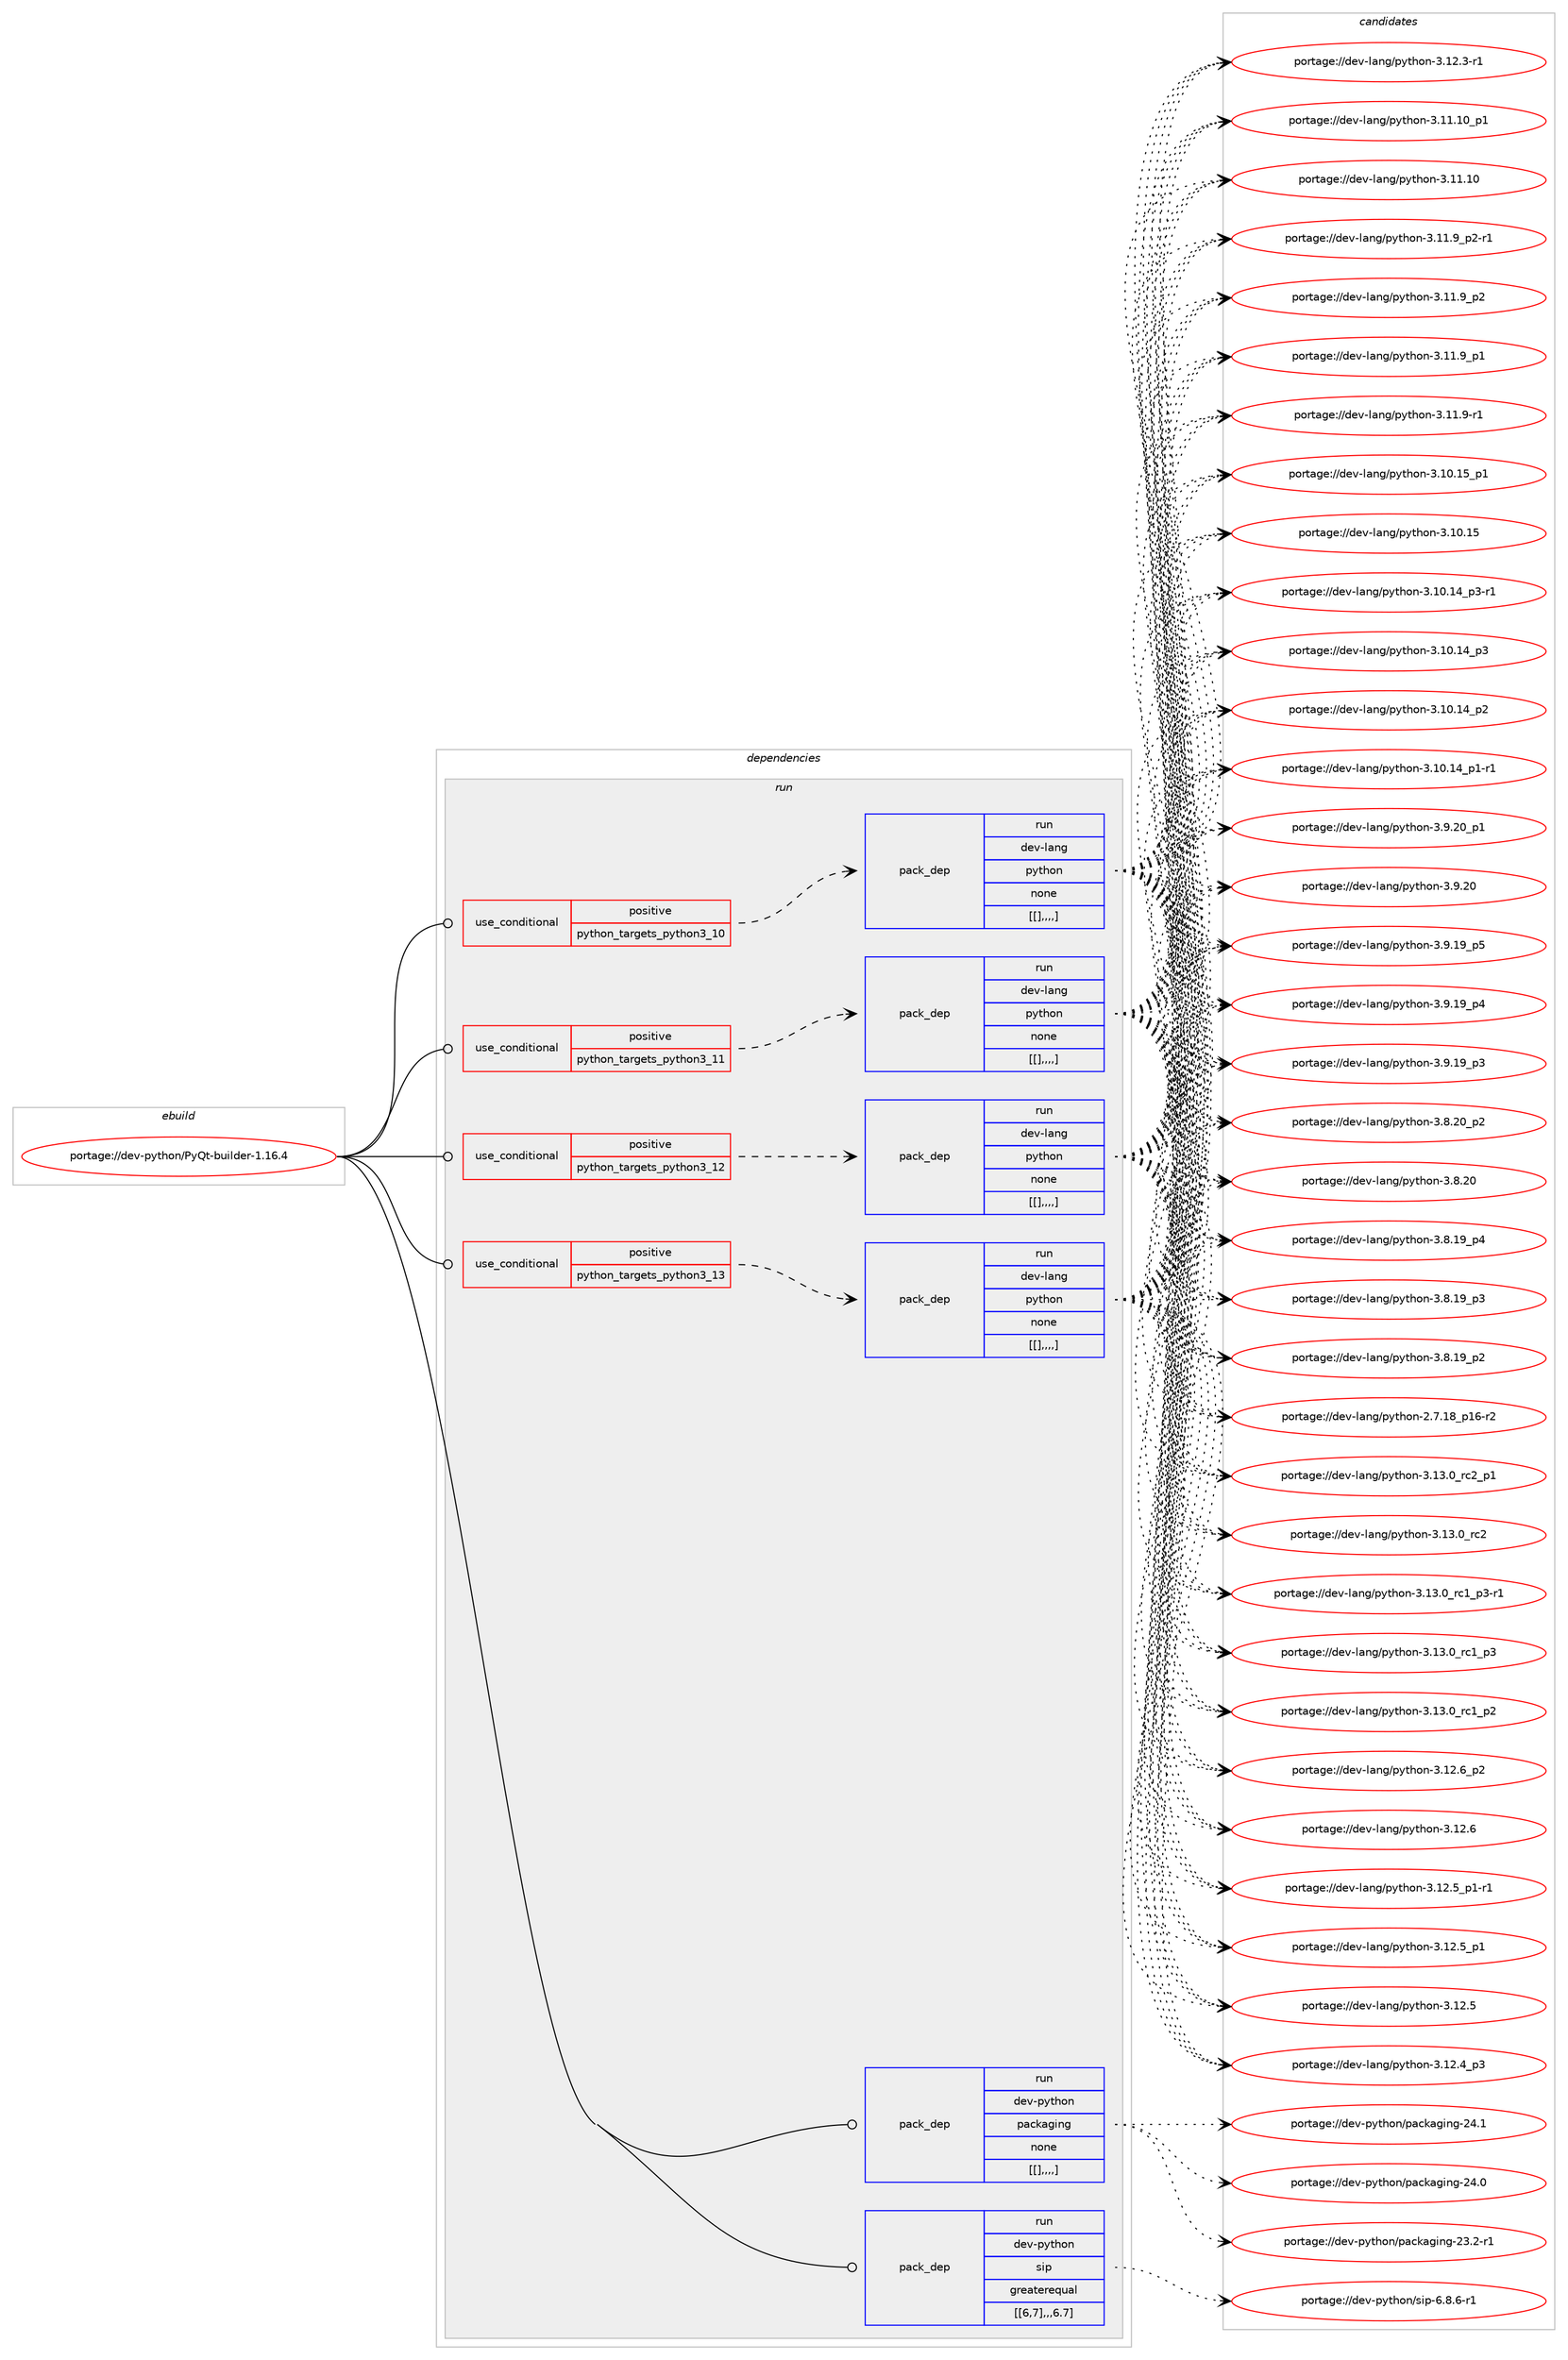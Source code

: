 digraph prolog {

# *************
# Graph options
# *************

newrank=true;
concentrate=true;
compound=true;
graph [rankdir=LR,fontname=Helvetica,fontsize=10,ranksep=1.5];#, ranksep=2.5, nodesep=0.2];
edge  [arrowhead=vee];
node  [fontname=Helvetica,fontsize=10];

# **********
# The ebuild
# **********

subgraph cluster_leftcol {
color=gray;
label=<<i>ebuild</i>>;
id [label="portage://dev-python/PyQt-builder-1.16.4", color=red, width=4, href="../dev-python/PyQt-builder-1.16.4.svg"];
}

# ****************
# The dependencies
# ****************

subgraph cluster_midcol {
color=gray;
label=<<i>dependencies</i>>;
subgraph cluster_compile {
fillcolor="#eeeeee";
style=filled;
label=<<i>compile</i>>;
}
subgraph cluster_compileandrun {
fillcolor="#eeeeee";
style=filled;
label=<<i>compile and run</i>>;
}
subgraph cluster_run {
fillcolor="#eeeeee";
style=filled;
label=<<i>run</i>>;
subgraph cond31546 {
dependency142442 [label=<<TABLE BORDER="0" CELLBORDER="1" CELLSPACING="0" CELLPADDING="4"><TR><TD ROWSPAN="3" CELLPADDING="10">use_conditional</TD></TR><TR><TD>positive</TD></TR><TR><TD>python_targets_python3_10</TD></TR></TABLE>>, shape=none, color=red];
subgraph pack109688 {
dependency142443 [label=<<TABLE BORDER="0" CELLBORDER="1" CELLSPACING="0" CELLPADDING="4" WIDTH="220"><TR><TD ROWSPAN="6" CELLPADDING="30">pack_dep</TD></TR><TR><TD WIDTH="110">run</TD></TR><TR><TD>dev-lang</TD></TR><TR><TD>python</TD></TR><TR><TD>none</TD></TR><TR><TD>[[],,,,]</TD></TR></TABLE>>, shape=none, color=blue];
}
dependency142442:e -> dependency142443:w [weight=20,style="dashed",arrowhead="vee"];
}
id:e -> dependency142442:w [weight=20,style="solid",arrowhead="odot"];
subgraph cond31547 {
dependency142444 [label=<<TABLE BORDER="0" CELLBORDER="1" CELLSPACING="0" CELLPADDING="4"><TR><TD ROWSPAN="3" CELLPADDING="10">use_conditional</TD></TR><TR><TD>positive</TD></TR><TR><TD>python_targets_python3_11</TD></TR></TABLE>>, shape=none, color=red];
subgraph pack109689 {
dependency142445 [label=<<TABLE BORDER="0" CELLBORDER="1" CELLSPACING="0" CELLPADDING="4" WIDTH="220"><TR><TD ROWSPAN="6" CELLPADDING="30">pack_dep</TD></TR><TR><TD WIDTH="110">run</TD></TR><TR><TD>dev-lang</TD></TR><TR><TD>python</TD></TR><TR><TD>none</TD></TR><TR><TD>[[],,,,]</TD></TR></TABLE>>, shape=none, color=blue];
}
dependency142444:e -> dependency142445:w [weight=20,style="dashed",arrowhead="vee"];
}
id:e -> dependency142444:w [weight=20,style="solid",arrowhead="odot"];
subgraph cond31548 {
dependency142446 [label=<<TABLE BORDER="0" CELLBORDER="1" CELLSPACING="0" CELLPADDING="4"><TR><TD ROWSPAN="3" CELLPADDING="10">use_conditional</TD></TR><TR><TD>positive</TD></TR><TR><TD>python_targets_python3_12</TD></TR></TABLE>>, shape=none, color=red];
subgraph pack109690 {
dependency142447 [label=<<TABLE BORDER="0" CELLBORDER="1" CELLSPACING="0" CELLPADDING="4" WIDTH="220"><TR><TD ROWSPAN="6" CELLPADDING="30">pack_dep</TD></TR><TR><TD WIDTH="110">run</TD></TR><TR><TD>dev-lang</TD></TR><TR><TD>python</TD></TR><TR><TD>none</TD></TR><TR><TD>[[],,,,]</TD></TR></TABLE>>, shape=none, color=blue];
}
dependency142446:e -> dependency142447:w [weight=20,style="dashed",arrowhead="vee"];
}
id:e -> dependency142446:w [weight=20,style="solid",arrowhead="odot"];
subgraph cond31549 {
dependency142448 [label=<<TABLE BORDER="0" CELLBORDER="1" CELLSPACING="0" CELLPADDING="4"><TR><TD ROWSPAN="3" CELLPADDING="10">use_conditional</TD></TR><TR><TD>positive</TD></TR><TR><TD>python_targets_python3_13</TD></TR></TABLE>>, shape=none, color=red];
subgraph pack109691 {
dependency142449 [label=<<TABLE BORDER="0" CELLBORDER="1" CELLSPACING="0" CELLPADDING="4" WIDTH="220"><TR><TD ROWSPAN="6" CELLPADDING="30">pack_dep</TD></TR><TR><TD WIDTH="110">run</TD></TR><TR><TD>dev-lang</TD></TR><TR><TD>python</TD></TR><TR><TD>none</TD></TR><TR><TD>[[],,,,]</TD></TR></TABLE>>, shape=none, color=blue];
}
dependency142448:e -> dependency142449:w [weight=20,style="dashed",arrowhead="vee"];
}
id:e -> dependency142448:w [weight=20,style="solid",arrowhead="odot"];
subgraph pack109692 {
dependency142450 [label=<<TABLE BORDER="0" CELLBORDER="1" CELLSPACING="0" CELLPADDING="4" WIDTH="220"><TR><TD ROWSPAN="6" CELLPADDING="30">pack_dep</TD></TR><TR><TD WIDTH="110">run</TD></TR><TR><TD>dev-python</TD></TR><TR><TD>packaging</TD></TR><TR><TD>none</TD></TR><TR><TD>[[],,,,]</TD></TR></TABLE>>, shape=none, color=blue];
}
id:e -> dependency142450:w [weight=20,style="solid",arrowhead="odot"];
subgraph pack109693 {
dependency142451 [label=<<TABLE BORDER="0" CELLBORDER="1" CELLSPACING="0" CELLPADDING="4" WIDTH="220"><TR><TD ROWSPAN="6" CELLPADDING="30">pack_dep</TD></TR><TR><TD WIDTH="110">run</TD></TR><TR><TD>dev-python</TD></TR><TR><TD>sip</TD></TR><TR><TD>greaterequal</TD></TR><TR><TD>[[6,7],,,6.7]</TD></TR></TABLE>>, shape=none, color=blue];
}
id:e -> dependency142451:w [weight=20,style="solid",arrowhead="odot"];
}
}

# **************
# The candidates
# **************

subgraph cluster_choices {
rank=same;
color=gray;
label=<<i>candidates</i>>;

subgraph choice109688 {
color=black;
nodesep=1;
choice100101118451089711010347112121116104111110455146495146489511499509511249 [label="portage://dev-lang/python-3.13.0_rc2_p1", color=red, width=4,href="../dev-lang/python-3.13.0_rc2_p1.svg"];
choice10010111845108971101034711212111610411111045514649514648951149950 [label="portage://dev-lang/python-3.13.0_rc2", color=red, width=4,href="../dev-lang/python-3.13.0_rc2.svg"];
choice1001011184510897110103471121211161041111104551464951464895114994995112514511449 [label="portage://dev-lang/python-3.13.0_rc1_p3-r1", color=red, width=4,href="../dev-lang/python-3.13.0_rc1_p3-r1.svg"];
choice100101118451089711010347112121116104111110455146495146489511499499511251 [label="portage://dev-lang/python-3.13.0_rc1_p3", color=red, width=4,href="../dev-lang/python-3.13.0_rc1_p3.svg"];
choice100101118451089711010347112121116104111110455146495146489511499499511250 [label="portage://dev-lang/python-3.13.0_rc1_p2", color=red, width=4,href="../dev-lang/python-3.13.0_rc1_p2.svg"];
choice100101118451089711010347112121116104111110455146495046549511250 [label="portage://dev-lang/python-3.12.6_p2", color=red, width=4,href="../dev-lang/python-3.12.6_p2.svg"];
choice10010111845108971101034711212111610411111045514649504654 [label="portage://dev-lang/python-3.12.6", color=red, width=4,href="../dev-lang/python-3.12.6.svg"];
choice1001011184510897110103471121211161041111104551464950465395112494511449 [label="portage://dev-lang/python-3.12.5_p1-r1", color=red, width=4,href="../dev-lang/python-3.12.5_p1-r1.svg"];
choice100101118451089711010347112121116104111110455146495046539511249 [label="portage://dev-lang/python-3.12.5_p1", color=red, width=4,href="../dev-lang/python-3.12.5_p1.svg"];
choice10010111845108971101034711212111610411111045514649504653 [label="portage://dev-lang/python-3.12.5", color=red, width=4,href="../dev-lang/python-3.12.5.svg"];
choice100101118451089711010347112121116104111110455146495046529511251 [label="portage://dev-lang/python-3.12.4_p3", color=red, width=4,href="../dev-lang/python-3.12.4_p3.svg"];
choice100101118451089711010347112121116104111110455146495046514511449 [label="portage://dev-lang/python-3.12.3-r1", color=red, width=4,href="../dev-lang/python-3.12.3-r1.svg"];
choice10010111845108971101034711212111610411111045514649494649489511249 [label="portage://dev-lang/python-3.11.10_p1", color=red, width=4,href="../dev-lang/python-3.11.10_p1.svg"];
choice1001011184510897110103471121211161041111104551464949464948 [label="portage://dev-lang/python-3.11.10", color=red, width=4,href="../dev-lang/python-3.11.10.svg"];
choice1001011184510897110103471121211161041111104551464949465795112504511449 [label="portage://dev-lang/python-3.11.9_p2-r1", color=red, width=4,href="../dev-lang/python-3.11.9_p2-r1.svg"];
choice100101118451089711010347112121116104111110455146494946579511250 [label="portage://dev-lang/python-3.11.9_p2", color=red, width=4,href="../dev-lang/python-3.11.9_p2.svg"];
choice100101118451089711010347112121116104111110455146494946579511249 [label="portage://dev-lang/python-3.11.9_p1", color=red, width=4,href="../dev-lang/python-3.11.9_p1.svg"];
choice100101118451089711010347112121116104111110455146494946574511449 [label="portage://dev-lang/python-3.11.9-r1", color=red, width=4,href="../dev-lang/python-3.11.9-r1.svg"];
choice10010111845108971101034711212111610411111045514649484649539511249 [label="portage://dev-lang/python-3.10.15_p1", color=red, width=4,href="../dev-lang/python-3.10.15_p1.svg"];
choice1001011184510897110103471121211161041111104551464948464953 [label="portage://dev-lang/python-3.10.15", color=red, width=4,href="../dev-lang/python-3.10.15.svg"];
choice100101118451089711010347112121116104111110455146494846495295112514511449 [label="portage://dev-lang/python-3.10.14_p3-r1", color=red, width=4,href="../dev-lang/python-3.10.14_p3-r1.svg"];
choice10010111845108971101034711212111610411111045514649484649529511251 [label="portage://dev-lang/python-3.10.14_p3", color=red, width=4,href="../dev-lang/python-3.10.14_p3.svg"];
choice10010111845108971101034711212111610411111045514649484649529511250 [label="portage://dev-lang/python-3.10.14_p2", color=red, width=4,href="../dev-lang/python-3.10.14_p2.svg"];
choice100101118451089711010347112121116104111110455146494846495295112494511449 [label="portage://dev-lang/python-3.10.14_p1-r1", color=red, width=4,href="../dev-lang/python-3.10.14_p1-r1.svg"];
choice100101118451089711010347112121116104111110455146574650489511249 [label="portage://dev-lang/python-3.9.20_p1", color=red, width=4,href="../dev-lang/python-3.9.20_p1.svg"];
choice10010111845108971101034711212111610411111045514657465048 [label="portage://dev-lang/python-3.9.20", color=red, width=4,href="../dev-lang/python-3.9.20.svg"];
choice100101118451089711010347112121116104111110455146574649579511253 [label="portage://dev-lang/python-3.9.19_p5", color=red, width=4,href="../dev-lang/python-3.9.19_p5.svg"];
choice100101118451089711010347112121116104111110455146574649579511252 [label="portage://dev-lang/python-3.9.19_p4", color=red, width=4,href="../dev-lang/python-3.9.19_p4.svg"];
choice100101118451089711010347112121116104111110455146574649579511251 [label="portage://dev-lang/python-3.9.19_p3", color=red, width=4,href="../dev-lang/python-3.9.19_p3.svg"];
choice100101118451089711010347112121116104111110455146564650489511250 [label="portage://dev-lang/python-3.8.20_p2", color=red, width=4,href="../dev-lang/python-3.8.20_p2.svg"];
choice10010111845108971101034711212111610411111045514656465048 [label="portage://dev-lang/python-3.8.20", color=red, width=4,href="../dev-lang/python-3.8.20.svg"];
choice100101118451089711010347112121116104111110455146564649579511252 [label="portage://dev-lang/python-3.8.19_p4", color=red, width=4,href="../dev-lang/python-3.8.19_p4.svg"];
choice100101118451089711010347112121116104111110455146564649579511251 [label="portage://dev-lang/python-3.8.19_p3", color=red, width=4,href="../dev-lang/python-3.8.19_p3.svg"];
choice100101118451089711010347112121116104111110455146564649579511250 [label="portage://dev-lang/python-3.8.19_p2", color=red, width=4,href="../dev-lang/python-3.8.19_p2.svg"];
choice100101118451089711010347112121116104111110455046554649569511249544511450 [label="portage://dev-lang/python-2.7.18_p16-r2", color=red, width=4,href="../dev-lang/python-2.7.18_p16-r2.svg"];
dependency142443:e -> choice100101118451089711010347112121116104111110455146495146489511499509511249:w [style=dotted,weight="100"];
dependency142443:e -> choice10010111845108971101034711212111610411111045514649514648951149950:w [style=dotted,weight="100"];
dependency142443:e -> choice1001011184510897110103471121211161041111104551464951464895114994995112514511449:w [style=dotted,weight="100"];
dependency142443:e -> choice100101118451089711010347112121116104111110455146495146489511499499511251:w [style=dotted,weight="100"];
dependency142443:e -> choice100101118451089711010347112121116104111110455146495146489511499499511250:w [style=dotted,weight="100"];
dependency142443:e -> choice100101118451089711010347112121116104111110455146495046549511250:w [style=dotted,weight="100"];
dependency142443:e -> choice10010111845108971101034711212111610411111045514649504654:w [style=dotted,weight="100"];
dependency142443:e -> choice1001011184510897110103471121211161041111104551464950465395112494511449:w [style=dotted,weight="100"];
dependency142443:e -> choice100101118451089711010347112121116104111110455146495046539511249:w [style=dotted,weight="100"];
dependency142443:e -> choice10010111845108971101034711212111610411111045514649504653:w [style=dotted,weight="100"];
dependency142443:e -> choice100101118451089711010347112121116104111110455146495046529511251:w [style=dotted,weight="100"];
dependency142443:e -> choice100101118451089711010347112121116104111110455146495046514511449:w [style=dotted,weight="100"];
dependency142443:e -> choice10010111845108971101034711212111610411111045514649494649489511249:w [style=dotted,weight="100"];
dependency142443:e -> choice1001011184510897110103471121211161041111104551464949464948:w [style=dotted,weight="100"];
dependency142443:e -> choice1001011184510897110103471121211161041111104551464949465795112504511449:w [style=dotted,weight="100"];
dependency142443:e -> choice100101118451089711010347112121116104111110455146494946579511250:w [style=dotted,weight="100"];
dependency142443:e -> choice100101118451089711010347112121116104111110455146494946579511249:w [style=dotted,weight="100"];
dependency142443:e -> choice100101118451089711010347112121116104111110455146494946574511449:w [style=dotted,weight="100"];
dependency142443:e -> choice10010111845108971101034711212111610411111045514649484649539511249:w [style=dotted,weight="100"];
dependency142443:e -> choice1001011184510897110103471121211161041111104551464948464953:w [style=dotted,weight="100"];
dependency142443:e -> choice100101118451089711010347112121116104111110455146494846495295112514511449:w [style=dotted,weight="100"];
dependency142443:e -> choice10010111845108971101034711212111610411111045514649484649529511251:w [style=dotted,weight="100"];
dependency142443:e -> choice10010111845108971101034711212111610411111045514649484649529511250:w [style=dotted,weight="100"];
dependency142443:e -> choice100101118451089711010347112121116104111110455146494846495295112494511449:w [style=dotted,weight="100"];
dependency142443:e -> choice100101118451089711010347112121116104111110455146574650489511249:w [style=dotted,weight="100"];
dependency142443:e -> choice10010111845108971101034711212111610411111045514657465048:w [style=dotted,weight="100"];
dependency142443:e -> choice100101118451089711010347112121116104111110455146574649579511253:w [style=dotted,weight="100"];
dependency142443:e -> choice100101118451089711010347112121116104111110455146574649579511252:w [style=dotted,weight="100"];
dependency142443:e -> choice100101118451089711010347112121116104111110455146574649579511251:w [style=dotted,weight="100"];
dependency142443:e -> choice100101118451089711010347112121116104111110455146564650489511250:w [style=dotted,weight="100"];
dependency142443:e -> choice10010111845108971101034711212111610411111045514656465048:w [style=dotted,weight="100"];
dependency142443:e -> choice100101118451089711010347112121116104111110455146564649579511252:w [style=dotted,weight="100"];
dependency142443:e -> choice100101118451089711010347112121116104111110455146564649579511251:w [style=dotted,weight="100"];
dependency142443:e -> choice100101118451089711010347112121116104111110455146564649579511250:w [style=dotted,weight="100"];
dependency142443:e -> choice100101118451089711010347112121116104111110455046554649569511249544511450:w [style=dotted,weight="100"];
}
subgraph choice109689 {
color=black;
nodesep=1;
choice100101118451089711010347112121116104111110455146495146489511499509511249 [label="portage://dev-lang/python-3.13.0_rc2_p1", color=red, width=4,href="../dev-lang/python-3.13.0_rc2_p1.svg"];
choice10010111845108971101034711212111610411111045514649514648951149950 [label="portage://dev-lang/python-3.13.0_rc2", color=red, width=4,href="../dev-lang/python-3.13.0_rc2.svg"];
choice1001011184510897110103471121211161041111104551464951464895114994995112514511449 [label="portage://dev-lang/python-3.13.0_rc1_p3-r1", color=red, width=4,href="../dev-lang/python-3.13.0_rc1_p3-r1.svg"];
choice100101118451089711010347112121116104111110455146495146489511499499511251 [label="portage://dev-lang/python-3.13.0_rc1_p3", color=red, width=4,href="../dev-lang/python-3.13.0_rc1_p3.svg"];
choice100101118451089711010347112121116104111110455146495146489511499499511250 [label="portage://dev-lang/python-3.13.0_rc1_p2", color=red, width=4,href="../dev-lang/python-3.13.0_rc1_p2.svg"];
choice100101118451089711010347112121116104111110455146495046549511250 [label="portage://dev-lang/python-3.12.6_p2", color=red, width=4,href="../dev-lang/python-3.12.6_p2.svg"];
choice10010111845108971101034711212111610411111045514649504654 [label="portage://dev-lang/python-3.12.6", color=red, width=4,href="../dev-lang/python-3.12.6.svg"];
choice1001011184510897110103471121211161041111104551464950465395112494511449 [label="portage://dev-lang/python-3.12.5_p1-r1", color=red, width=4,href="../dev-lang/python-3.12.5_p1-r1.svg"];
choice100101118451089711010347112121116104111110455146495046539511249 [label="portage://dev-lang/python-3.12.5_p1", color=red, width=4,href="../dev-lang/python-3.12.5_p1.svg"];
choice10010111845108971101034711212111610411111045514649504653 [label="portage://dev-lang/python-3.12.5", color=red, width=4,href="../dev-lang/python-3.12.5.svg"];
choice100101118451089711010347112121116104111110455146495046529511251 [label="portage://dev-lang/python-3.12.4_p3", color=red, width=4,href="../dev-lang/python-3.12.4_p3.svg"];
choice100101118451089711010347112121116104111110455146495046514511449 [label="portage://dev-lang/python-3.12.3-r1", color=red, width=4,href="../dev-lang/python-3.12.3-r1.svg"];
choice10010111845108971101034711212111610411111045514649494649489511249 [label="portage://dev-lang/python-3.11.10_p1", color=red, width=4,href="../dev-lang/python-3.11.10_p1.svg"];
choice1001011184510897110103471121211161041111104551464949464948 [label="portage://dev-lang/python-3.11.10", color=red, width=4,href="../dev-lang/python-3.11.10.svg"];
choice1001011184510897110103471121211161041111104551464949465795112504511449 [label="portage://dev-lang/python-3.11.9_p2-r1", color=red, width=4,href="../dev-lang/python-3.11.9_p2-r1.svg"];
choice100101118451089711010347112121116104111110455146494946579511250 [label="portage://dev-lang/python-3.11.9_p2", color=red, width=4,href="../dev-lang/python-3.11.9_p2.svg"];
choice100101118451089711010347112121116104111110455146494946579511249 [label="portage://dev-lang/python-3.11.9_p1", color=red, width=4,href="../dev-lang/python-3.11.9_p1.svg"];
choice100101118451089711010347112121116104111110455146494946574511449 [label="portage://dev-lang/python-3.11.9-r1", color=red, width=4,href="../dev-lang/python-3.11.9-r1.svg"];
choice10010111845108971101034711212111610411111045514649484649539511249 [label="portage://dev-lang/python-3.10.15_p1", color=red, width=4,href="../dev-lang/python-3.10.15_p1.svg"];
choice1001011184510897110103471121211161041111104551464948464953 [label="portage://dev-lang/python-3.10.15", color=red, width=4,href="../dev-lang/python-3.10.15.svg"];
choice100101118451089711010347112121116104111110455146494846495295112514511449 [label="portage://dev-lang/python-3.10.14_p3-r1", color=red, width=4,href="../dev-lang/python-3.10.14_p3-r1.svg"];
choice10010111845108971101034711212111610411111045514649484649529511251 [label="portage://dev-lang/python-3.10.14_p3", color=red, width=4,href="../dev-lang/python-3.10.14_p3.svg"];
choice10010111845108971101034711212111610411111045514649484649529511250 [label="portage://dev-lang/python-3.10.14_p2", color=red, width=4,href="../dev-lang/python-3.10.14_p2.svg"];
choice100101118451089711010347112121116104111110455146494846495295112494511449 [label="portage://dev-lang/python-3.10.14_p1-r1", color=red, width=4,href="../dev-lang/python-3.10.14_p1-r1.svg"];
choice100101118451089711010347112121116104111110455146574650489511249 [label="portage://dev-lang/python-3.9.20_p1", color=red, width=4,href="../dev-lang/python-3.9.20_p1.svg"];
choice10010111845108971101034711212111610411111045514657465048 [label="portage://dev-lang/python-3.9.20", color=red, width=4,href="../dev-lang/python-3.9.20.svg"];
choice100101118451089711010347112121116104111110455146574649579511253 [label="portage://dev-lang/python-3.9.19_p5", color=red, width=4,href="../dev-lang/python-3.9.19_p5.svg"];
choice100101118451089711010347112121116104111110455146574649579511252 [label="portage://dev-lang/python-3.9.19_p4", color=red, width=4,href="../dev-lang/python-3.9.19_p4.svg"];
choice100101118451089711010347112121116104111110455146574649579511251 [label="portage://dev-lang/python-3.9.19_p3", color=red, width=4,href="../dev-lang/python-3.9.19_p3.svg"];
choice100101118451089711010347112121116104111110455146564650489511250 [label="portage://dev-lang/python-3.8.20_p2", color=red, width=4,href="../dev-lang/python-3.8.20_p2.svg"];
choice10010111845108971101034711212111610411111045514656465048 [label="portage://dev-lang/python-3.8.20", color=red, width=4,href="../dev-lang/python-3.8.20.svg"];
choice100101118451089711010347112121116104111110455146564649579511252 [label="portage://dev-lang/python-3.8.19_p4", color=red, width=4,href="../dev-lang/python-3.8.19_p4.svg"];
choice100101118451089711010347112121116104111110455146564649579511251 [label="portage://dev-lang/python-3.8.19_p3", color=red, width=4,href="../dev-lang/python-3.8.19_p3.svg"];
choice100101118451089711010347112121116104111110455146564649579511250 [label="portage://dev-lang/python-3.8.19_p2", color=red, width=4,href="../dev-lang/python-3.8.19_p2.svg"];
choice100101118451089711010347112121116104111110455046554649569511249544511450 [label="portage://dev-lang/python-2.7.18_p16-r2", color=red, width=4,href="../dev-lang/python-2.7.18_p16-r2.svg"];
dependency142445:e -> choice100101118451089711010347112121116104111110455146495146489511499509511249:w [style=dotted,weight="100"];
dependency142445:e -> choice10010111845108971101034711212111610411111045514649514648951149950:w [style=dotted,weight="100"];
dependency142445:e -> choice1001011184510897110103471121211161041111104551464951464895114994995112514511449:w [style=dotted,weight="100"];
dependency142445:e -> choice100101118451089711010347112121116104111110455146495146489511499499511251:w [style=dotted,weight="100"];
dependency142445:e -> choice100101118451089711010347112121116104111110455146495146489511499499511250:w [style=dotted,weight="100"];
dependency142445:e -> choice100101118451089711010347112121116104111110455146495046549511250:w [style=dotted,weight="100"];
dependency142445:e -> choice10010111845108971101034711212111610411111045514649504654:w [style=dotted,weight="100"];
dependency142445:e -> choice1001011184510897110103471121211161041111104551464950465395112494511449:w [style=dotted,weight="100"];
dependency142445:e -> choice100101118451089711010347112121116104111110455146495046539511249:w [style=dotted,weight="100"];
dependency142445:e -> choice10010111845108971101034711212111610411111045514649504653:w [style=dotted,weight="100"];
dependency142445:e -> choice100101118451089711010347112121116104111110455146495046529511251:w [style=dotted,weight="100"];
dependency142445:e -> choice100101118451089711010347112121116104111110455146495046514511449:w [style=dotted,weight="100"];
dependency142445:e -> choice10010111845108971101034711212111610411111045514649494649489511249:w [style=dotted,weight="100"];
dependency142445:e -> choice1001011184510897110103471121211161041111104551464949464948:w [style=dotted,weight="100"];
dependency142445:e -> choice1001011184510897110103471121211161041111104551464949465795112504511449:w [style=dotted,weight="100"];
dependency142445:e -> choice100101118451089711010347112121116104111110455146494946579511250:w [style=dotted,weight="100"];
dependency142445:e -> choice100101118451089711010347112121116104111110455146494946579511249:w [style=dotted,weight="100"];
dependency142445:e -> choice100101118451089711010347112121116104111110455146494946574511449:w [style=dotted,weight="100"];
dependency142445:e -> choice10010111845108971101034711212111610411111045514649484649539511249:w [style=dotted,weight="100"];
dependency142445:e -> choice1001011184510897110103471121211161041111104551464948464953:w [style=dotted,weight="100"];
dependency142445:e -> choice100101118451089711010347112121116104111110455146494846495295112514511449:w [style=dotted,weight="100"];
dependency142445:e -> choice10010111845108971101034711212111610411111045514649484649529511251:w [style=dotted,weight="100"];
dependency142445:e -> choice10010111845108971101034711212111610411111045514649484649529511250:w [style=dotted,weight="100"];
dependency142445:e -> choice100101118451089711010347112121116104111110455146494846495295112494511449:w [style=dotted,weight="100"];
dependency142445:e -> choice100101118451089711010347112121116104111110455146574650489511249:w [style=dotted,weight="100"];
dependency142445:e -> choice10010111845108971101034711212111610411111045514657465048:w [style=dotted,weight="100"];
dependency142445:e -> choice100101118451089711010347112121116104111110455146574649579511253:w [style=dotted,weight="100"];
dependency142445:e -> choice100101118451089711010347112121116104111110455146574649579511252:w [style=dotted,weight="100"];
dependency142445:e -> choice100101118451089711010347112121116104111110455146574649579511251:w [style=dotted,weight="100"];
dependency142445:e -> choice100101118451089711010347112121116104111110455146564650489511250:w [style=dotted,weight="100"];
dependency142445:e -> choice10010111845108971101034711212111610411111045514656465048:w [style=dotted,weight="100"];
dependency142445:e -> choice100101118451089711010347112121116104111110455146564649579511252:w [style=dotted,weight="100"];
dependency142445:e -> choice100101118451089711010347112121116104111110455146564649579511251:w [style=dotted,weight="100"];
dependency142445:e -> choice100101118451089711010347112121116104111110455146564649579511250:w [style=dotted,weight="100"];
dependency142445:e -> choice100101118451089711010347112121116104111110455046554649569511249544511450:w [style=dotted,weight="100"];
}
subgraph choice109690 {
color=black;
nodesep=1;
choice100101118451089711010347112121116104111110455146495146489511499509511249 [label="portage://dev-lang/python-3.13.0_rc2_p1", color=red, width=4,href="../dev-lang/python-3.13.0_rc2_p1.svg"];
choice10010111845108971101034711212111610411111045514649514648951149950 [label="portage://dev-lang/python-3.13.0_rc2", color=red, width=4,href="../dev-lang/python-3.13.0_rc2.svg"];
choice1001011184510897110103471121211161041111104551464951464895114994995112514511449 [label="portage://dev-lang/python-3.13.0_rc1_p3-r1", color=red, width=4,href="../dev-lang/python-3.13.0_rc1_p3-r1.svg"];
choice100101118451089711010347112121116104111110455146495146489511499499511251 [label="portage://dev-lang/python-3.13.0_rc1_p3", color=red, width=4,href="../dev-lang/python-3.13.0_rc1_p3.svg"];
choice100101118451089711010347112121116104111110455146495146489511499499511250 [label="portage://dev-lang/python-3.13.0_rc1_p2", color=red, width=4,href="../dev-lang/python-3.13.0_rc1_p2.svg"];
choice100101118451089711010347112121116104111110455146495046549511250 [label="portage://dev-lang/python-3.12.6_p2", color=red, width=4,href="../dev-lang/python-3.12.6_p2.svg"];
choice10010111845108971101034711212111610411111045514649504654 [label="portage://dev-lang/python-3.12.6", color=red, width=4,href="../dev-lang/python-3.12.6.svg"];
choice1001011184510897110103471121211161041111104551464950465395112494511449 [label="portage://dev-lang/python-3.12.5_p1-r1", color=red, width=4,href="../dev-lang/python-3.12.5_p1-r1.svg"];
choice100101118451089711010347112121116104111110455146495046539511249 [label="portage://dev-lang/python-3.12.5_p1", color=red, width=4,href="../dev-lang/python-3.12.5_p1.svg"];
choice10010111845108971101034711212111610411111045514649504653 [label="portage://dev-lang/python-3.12.5", color=red, width=4,href="../dev-lang/python-3.12.5.svg"];
choice100101118451089711010347112121116104111110455146495046529511251 [label="portage://dev-lang/python-3.12.4_p3", color=red, width=4,href="../dev-lang/python-3.12.4_p3.svg"];
choice100101118451089711010347112121116104111110455146495046514511449 [label="portage://dev-lang/python-3.12.3-r1", color=red, width=4,href="../dev-lang/python-3.12.3-r1.svg"];
choice10010111845108971101034711212111610411111045514649494649489511249 [label="portage://dev-lang/python-3.11.10_p1", color=red, width=4,href="../dev-lang/python-3.11.10_p1.svg"];
choice1001011184510897110103471121211161041111104551464949464948 [label="portage://dev-lang/python-3.11.10", color=red, width=4,href="../dev-lang/python-3.11.10.svg"];
choice1001011184510897110103471121211161041111104551464949465795112504511449 [label="portage://dev-lang/python-3.11.9_p2-r1", color=red, width=4,href="../dev-lang/python-3.11.9_p2-r1.svg"];
choice100101118451089711010347112121116104111110455146494946579511250 [label="portage://dev-lang/python-3.11.9_p2", color=red, width=4,href="../dev-lang/python-3.11.9_p2.svg"];
choice100101118451089711010347112121116104111110455146494946579511249 [label="portage://dev-lang/python-3.11.9_p1", color=red, width=4,href="../dev-lang/python-3.11.9_p1.svg"];
choice100101118451089711010347112121116104111110455146494946574511449 [label="portage://dev-lang/python-3.11.9-r1", color=red, width=4,href="../dev-lang/python-3.11.9-r1.svg"];
choice10010111845108971101034711212111610411111045514649484649539511249 [label="portage://dev-lang/python-3.10.15_p1", color=red, width=4,href="../dev-lang/python-3.10.15_p1.svg"];
choice1001011184510897110103471121211161041111104551464948464953 [label="portage://dev-lang/python-3.10.15", color=red, width=4,href="../dev-lang/python-3.10.15.svg"];
choice100101118451089711010347112121116104111110455146494846495295112514511449 [label="portage://dev-lang/python-3.10.14_p3-r1", color=red, width=4,href="../dev-lang/python-3.10.14_p3-r1.svg"];
choice10010111845108971101034711212111610411111045514649484649529511251 [label="portage://dev-lang/python-3.10.14_p3", color=red, width=4,href="../dev-lang/python-3.10.14_p3.svg"];
choice10010111845108971101034711212111610411111045514649484649529511250 [label="portage://dev-lang/python-3.10.14_p2", color=red, width=4,href="../dev-lang/python-3.10.14_p2.svg"];
choice100101118451089711010347112121116104111110455146494846495295112494511449 [label="portage://dev-lang/python-3.10.14_p1-r1", color=red, width=4,href="../dev-lang/python-3.10.14_p1-r1.svg"];
choice100101118451089711010347112121116104111110455146574650489511249 [label="portage://dev-lang/python-3.9.20_p1", color=red, width=4,href="../dev-lang/python-3.9.20_p1.svg"];
choice10010111845108971101034711212111610411111045514657465048 [label="portage://dev-lang/python-3.9.20", color=red, width=4,href="../dev-lang/python-3.9.20.svg"];
choice100101118451089711010347112121116104111110455146574649579511253 [label="portage://dev-lang/python-3.9.19_p5", color=red, width=4,href="../dev-lang/python-3.9.19_p5.svg"];
choice100101118451089711010347112121116104111110455146574649579511252 [label="portage://dev-lang/python-3.9.19_p4", color=red, width=4,href="../dev-lang/python-3.9.19_p4.svg"];
choice100101118451089711010347112121116104111110455146574649579511251 [label="portage://dev-lang/python-3.9.19_p3", color=red, width=4,href="../dev-lang/python-3.9.19_p3.svg"];
choice100101118451089711010347112121116104111110455146564650489511250 [label="portage://dev-lang/python-3.8.20_p2", color=red, width=4,href="../dev-lang/python-3.8.20_p2.svg"];
choice10010111845108971101034711212111610411111045514656465048 [label="portage://dev-lang/python-3.8.20", color=red, width=4,href="../dev-lang/python-3.8.20.svg"];
choice100101118451089711010347112121116104111110455146564649579511252 [label="portage://dev-lang/python-3.8.19_p4", color=red, width=4,href="../dev-lang/python-3.8.19_p4.svg"];
choice100101118451089711010347112121116104111110455146564649579511251 [label="portage://dev-lang/python-3.8.19_p3", color=red, width=4,href="../dev-lang/python-3.8.19_p3.svg"];
choice100101118451089711010347112121116104111110455146564649579511250 [label="portage://dev-lang/python-3.8.19_p2", color=red, width=4,href="../dev-lang/python-3.8.19_p2.svg"];
choice100101118451089711010347112121116104111110455046554649569511249544511450 [label="portage://dev-lang/python-2.7.18_p16-r2", color=red, width=4,href="../dev-lang/python-2.7.18_p16-r2.svg"];
dependency142447:e -> choice100101118451089711010347112121116104111110455146495146489511499509511249:w [style=dotted,weight="100"];
dependency142447:e -> choice10010111845108971101034711212111610411111045514649514648951149950:w [style=dotted,weight="100"];
dependency142447:e -> choice1001011184510897110103471121211161041111104551464951464895114994995112514511449:w [style=dotted,weight="100"];
dependency142447:e -> choice100101118451089711010347112121116104111110455146495146489511499499511251:w [style=dotted,weight="100"];
dependency142447:e -> choice100101118451089711010347112121116104111110455146495146489511499499511250:w [style=dotted,weight="100"];
dependency142447:e -> choice100101118451089711010347112121116104111110455146495046549511250:w [style=dotted,weight="100"];
dependency142447:e -> choice10010111845108971101034711212111610411111045514649504654:w [style=dotted,weight="100"];
dependency142447:e -> choice1001011184510897110103471121211161041111104551464950465395112494511449:w [style=dotted,weight="100"];
dependency142447:e -> choice100101118451089711010347112121116104111110455146495046539511249:w [style=dotted,weight="100"];
dependency142447:e -> choice10010111845108971101034711212111610411111045514649504653:w [style=dotted,weight="100"];
dependency142447:e -> choice100101118451089711010347112121116104111110455146495046529511251:w [style=dotted,weight="100"];
dependency142447:e -> choice100101118451089711010347112121116104111110455146495046514511449:w [style=dotted,weight="100"];
dependency142447:e -> choice10010111845108971101034711212111610411111045514649494649489511249:w [style=dotted,weight="100"];
dependency142447:e -> choice1001011184510897110103471121211161041111104551464949464948:w [style=dotted,weight="100"];
dependency142447:e -> choice1001011184510897110103471121211161041111104551464949465795112504511449:w [style=dotted,weight="100"];
dependency142447:e -> choice100101118451089711010347112121116104111110455146494946579511250:w [style=dotted,weight="100"];
dependency142447:e -> choice100101118451089711010347112121116104111110455146494946579511249:w [style=dotted,weight="100"];
dependency142447:e -> choice100101118451089711010347112121116104111110455146494946574511449:w [style=dotted,weight="100"];
dependency142447:e -> choice10010111845108971101034711212111610411111045514649484649539511249:w [style=dotted,weight="100"];
dependency142447:e -> choice1001011184510897110103471121211161041111104551464948464953:w [style=dotted,weight="100"];
dependency142447:e -> choice100101118451089711010347112121116104111110455146494846495295112514511449:w [style=dotted,weight="100"];
dependency142447:e -> choice10010111845108971101034711212111610411111045514649484649529511251:w [style=dotted,weight="100"];
dependency142447:e -> choice10010111845108971101034711212111610411111045514649484649529511250:w [style=dotted,weight="100"];
dependency142447:e -> choice100101118451089711010347112121116104111110455146494846495295112494511449:w [style=dotted,weight="100"];
dependency142447:e -> choice100101118451089711010347112121116104111110455146574650489511249:w [style=dotted,weight="100"];
dependency142447:e -> choice10010111845108971101034711212111610411111045514657465048:w [style=dotted,weight="100"];
dependency142447:e -> choice100101118451089711010347112121116104111110455146574649579511253:w [style=dotted,weight="100"];
dependency142447:e -> choice100101118451089711010347112121116104111110455146574649579511252:w [style=dotted,weight="100"];
dependency142447:e -> choice100101118451089711010347112121116104111110455146574649579511251:w [style=dotted,weight="100"];
dependency142447:e -> choice100101118451089711010347112121116104111110455146564650489511250:w [style=dotted,weight="100"];
dependency142447:e -> choice10010111845108971101034711212111610411111045514656465048:w [style=dotted,weight="100"];
dependency142447:e -> choice100101118451089711010347112121116104111110455146564649579511252:w [style=dotted,weight="100"];
dependency142447:e -> choice100101118451089711010347112121116104111110455146564649579511251:w [style=dotted,weight="100"];
dependency142447:e -> choice100101118451089711010347112121116104111110455146564649579511250:w [style=dotted,weight="100"];
dependency142447:e -> choice100101118451089711010347112121116104111110455046554649569511249544511450:w [style=dotted,weight="100"];
}
subgraph choice109691 {
color=black;
nodesep=1;
choice100101118451089711010347112121116104111110455146495146489511499509511249 [label="portage://dev-lang/python-3.13.0_rc2_p1", color=red, width=4,href="../dev-lang/python-3.13.0_rc2_p1.svg"];
choice10010111845108971101034711212111610411111045514649514648951149950 [label="portage://dev-lang/python-3.13.0_rc2", color=red, width=4,href="../dev-lang/python-3.13.0_rc2.svg"];
choice1001011184510897110103471121211161041111104551464951464895114994995112514511449 [label="portage://dev-lang/python-3.13.0_rc1_p3-r1", color=red, width=4,href="../dev-lang/python-3.13.0_rc1_p3-r1.svg"];
choice100101118451089711010347112121116104111110455146495146489511499499511251 [label="portage://dev-lang/python-3.13.0_rc1_p3", color=red, width=4,href="../dev-lang/python-3.13.0_rc1_p3.svg"];
choice100101118451089711010347112121116104111110455146495146489511499499511250 [label="portage://dev-lang/python-3.13.0_rc1_p2", color=red, width=4,href="../dev-lang/python-3.13.0_rc1_p2.svg"];
choice100101118451089711010347112121116104111110455146495046549511250 [label="portage://dev-lang/python-3.12.6_p2", color=red, width=4,href="../dev-lang/python-3.12.6_p2.svg"];
choice10010111845108971101034711212111610411111045514649504654 [label="portage://dev-lang/python-3.12.6", color=red, width=4,href="../dev-lang/python-3.12.6.svg"];
choice1001011184510897110103471121211161041111104551464950465395112494511449 [label="portage://dev-lang/python-3.12.5_p1-r1", color=red, width=4,href="../dev-lang/python-3.12.5_p1-r1.svg"];
choice100101118451089711010347112121116104111110455146495046539511249 [label="portage://dev-lang/python-3.12.5_p1", color=red, width=4,href="../dev-lang/python-3.12.5_p1.svg"];
choice10010111845108971101034711212111610411111045514649504653 [label="portage://dev-lang/python-3.12.5", color=red, width=4,href="../dev-lang/python-3.12.5.svg"];
choice100101118451089711010347112121116104111110455146495046529511251 [label="portage://dev-lang/python-3.12.4_p3", color=red, width=4,href="../dev-lang/python-3.12.4_p3.svg"];
choice100101118451089711010347112121116104111110455146495046514511449 [label="portage://dev-lang/python-3.12.3-r1", color=red, width=4,href="../dev-lang/python-3.12.3-r1.svg"];
choice10010111845108971101034711212111610411111045514649494649489511249 [label="portage://dev-lang/python-3.11.10_p1", color=red, width=4,href="../dev-lang/python-3.11.10_p1.svg"];
choice1001011184510897110103471121211161041111104551464949464948 [label="portage://dev-lang/python-3.11.10", color=red, width=4,href="../dev-lang/python-3.11.10.svg"];
choice1001011184510897110103471121211161041111104551464949465795112504511449 [label="portage://dev-lang/python-3.11.9_p2-r1", color=red, width=4,href="../dev-lang/python-3.11.9_p2-r1.svg"];
choice100101118451089711010347112121116104111110455146494946579511250 [label="portage://dev-lang/python-3.11.9_p2", color=red, width=4,href="../dev-lang/python-3.11.9_p2.svg"];
choice100101118451089711010347112121116104111110455146494946579511249 [label="portage://dev-lang/python-3.11.9_p1", color=red, width=4,href="../dev-lang/python-3.11.9_p1.svg"];
choice100101118451089711010347112121116104111110455146494946574511449 [label="portage://dev-lang/python-3.11.9-r1", color=red, width=4,href="../dev-lang/python-3.11.9-r1.svg"];
choice10010111845108971101034711212111610411111045514649484649539511249 [label="portage://dev-lang/python-3.10.15_p1", color=red, width=4,href="../dev-lang/python-3.10.15_p1.svg"];
choice1001011184510897110103471121211161041111104551464948464953 [label="portage://dev-lang/python-3.10.15", color=red, width=4,href="../dev-lang/python-3.10.15.svg"];
choice100101118451089711010347112121116104111110455146494846495295112514511449 [label="portage://dev-lang/python-3.10.14_p3-r1", color=red, width=4,href="../dev-lang/python-3.10.14_p3-r1.svg"];
choice10010111845108971101034711212111610411111045514649484649529511251 [label="portage://dev-lang/python-3.10.14_p3", color=red, width=4,href="../dev-lang/python-3.10.14_p3.svg"];
choice10010111845108971101034711212111610411111045514649484649529511250 [label="portage://dev-lang/python-3.10.14_p2", color=red, width=4,href="../dev-lang/python-3.10.14_p2.svg"];
choice100101118451089711010347112121116104111110455146494846495295112494511449 [label="portage://dev-lang/python-3.10.14_p1-r1", color=red, width=4,href="../dev-lang/python-3.10.14_p1-r1.svg"];
choice100101118451089711010347112121116104111110455146574650489511249 [label="portage://dev-lang/python-3.9.20_p1", color=red, width=4,href="../dev-lang/python-3.9.20_p1.svg"];
choice10010111845108971101034711212111610411111045514657465048 [label="portage://dev-lang/python-3.9.20", color=red, width=4,href="../dev-lang/python-3.9.20.svg"];
choice100101118451089711010347112121116104111110455146574649579511253 [label="portage://dev-lang/python-3.9.19_p5", color=red, width=4,href="../dev-lang/python-3.9.19_p5.svg"];
choice100101118451089711010347112121116104111110455146574649579511252 [label="portage://dev-lang/python-3.9.19_p4", color=red, width=4,href="../dev-lang/python-3.9.19_p4.svg"];
choice100101118451089711010347112121116104111110455146574649579511251 [label="portage://dev-lang/python-3.9.19_p3", color=red, width=4,href="../dev-lang/python-3.9.19_p3.svg"];
choice100101118451089711010347112121116104111110455146564650489511250 [label="portage://dev-lang/python-3.8.20_p2", color=red, width=4,href="../dev-lang/python-3.8.20_p2.svg"];
choice10010111845108971101034711212111610411111045514656465048 [label="portage://dev-lang/python-3.8.20", color=red, width=4,href="../dev-lang/python-3.8.20.svg"];
choice100101118451089711010347112121116104111110455146564649579511252 [label="portage://dev-lang/python-3.8.19_p4", color=red, width=4,href="../dev-lang/python-3.8.19_p4.svg"];
choice100101118451089711010347112121116104111110455146564649579511251 [label="portage://dev-lang/python-3.8.19_p3", color=red, width=4,href="../dev-lang/python-3.8.19_p3.svg"];
choice100101118451089711010347112121116104111110455146564649579511250 [label="portage://dev-lang/python-3.8.19_p2", color=red, width=4,href="../dev-lang/python-3.8.19_p2.svg"];
choice100101118451089711010347112121116104111110455046554649569511249544511450 [label="portage://dev-lang/python-2.7.18_p16-r2", color=red, width=4,href="../dev-lang/python-2.7.18_p16-r2.svg"];
dependency142449:e -> choice100101118451089711010347112121116104111110455146495146489511499509511249:w [style=dotted,weight="100"];
dependency142449:e -> choice10010111845108971101034711212111610411111045514649514648951149950:w [style=dotted,weight="100"];
dependency142449:e -> choice1001011184510897110103471121211161041111104551464951464895114994995112514511449:w [style=dotted,weight="100"];
dependency142449:e -> choice100101118451089711010347112121116104111110455146495146489511499499511251:w [style=dotted,weight="100"];
dependency142449:e -> choice100101118451089711010347112121116104111110455146495146489511499499511250:w [style=dotted,weight="100"];
dependency142449:e -> choice100101118451089711010347112121116104111110455146495046549511250:w [style=dotted,weight="100"];
dependency142449:e -> choice10010111845108971101034711212111610411111045514649504654:w [style=dotted,weight="100"];
dependency142449:e -> choice1001011184510897110103471121211161041111104551464950465395112494511449:w [style=dotted,weight="100"];
dependency142449:e -> choice100101118451089711010347112121116104111110455146495046539511249:w [style=dotted,weight="100"];
dependency142449:e -> choice10010111845108971101034711212111610411111045514649504653:w [style=dotted,weight="100"];
dependency142449:e -> choice100101118451089711010347112121116104111110455146495046529511251:w [style=dotted,weight="100"];
dependency142449:e -> choice100101118451089711010347112121116104111110455146495046514511449:w [style=dotted,weight="100"];
dependency142449:e -> choice10010111845108971101034711212111610411111045514649494649489511249:w [style=dotted,weight="100"];
dependency142449:e -> choice1001011184510897110103471121211161041111104551464949464948:w [style=dotted,weight="100"];
dependency142449:e -> choice1001011184510897110103471121211161041111104551464949465795112504511449:w [style=dotted,weight="100"];
dependency142449:e -> choice100101118451089711010347112121116104111110455146494946579511250:w [style=dotted,weight="100"];
dependency142449:e -> choice100101118451089711010347112121116104111110455146494946579511249:w [style=dotted,weight="100"];
dependency142449:e -> choice100101118451089711010347112121116104111110455146494946574511449:w [style=dotted,weight="100"];
dependency142449:e -> choice10010111845108971101034711212111610411111045514649484649539511249:w [style=dotted,weight="100"];
dependency142449:e -> choice1001011184510897110103471121211161041111104551464948464953:w [style=dotted,weight="100"];
dependency142449:e -> choice100101118451089711010347112121116104111110455146494846495295112514511449:w [style=dotted,weight="100"];
dependency142449:e -> choice10010111845108971101034711212111610411111045514649484649529511251:w [style=dotted,weight="100"];
dependency142449:e -> choice10010111845108971101034711212111610411111045514649484649529511250:w [style=dotted,weight="100"];
dependency142449:e -> choice100101118451089711010347112121116104111110455146494846495295112494511449:w [style=dotted,weight="100"];
dependency142449:e -> choice100101118451089711010347112121116104111110455146574650489511249:w [style=dotted,weight="100"];
dependency142449:e -> choice10010111845108971101034711212111610411111045514657465048:w [style=dotted,weight="100"];
dependency142449:e -> choice100101118451089711010347112121116104111110455146574649579511253:w [style=dotted,weight="100"];
dependency142449:e -> choice100101118451089711010347112121116104111110455146574649579511252:w [style=dotted,weight="100"];
dependency142449:e -> choice100101118451089711010347112121116104111110455146574649579511251:w [style=dotted,weight="100"];
dependency142449:e -> choice100101118451089711010347112121116104111110455146564650489511250:w [style=dotted,weight="100"];
dependency142449:e -> choice10010111845108971101034711212111610411111045514656465048:w [style=dotted,weight="100"];
dependency142449:e -> choice100101118451089711010347112121116104111110455146564649579511252:w [style=dotted,weight="100"];
dependency142449:e -> choice100101118451089711010347112121116104111110455146564649579511251:w [style=dotted,weight="100"];
dependency142449:e -> choice100101118451089711010347112121116104111110455146564649579511250:w [style=dotted,weight="100"];
dependency142449:e -> choice100101118451089711010347112121116104111110455046554649569511249544511450:w [style=dotted,weight="100"];
}
subgraph choice109692 {
color=black;
nodesep=1;
choice10010111845112121116104111110471129799107971031051101034550524649 [label="portage://dev-python/packaging-24.1", color=red, width=4,href="../dev-python/packaging-24.1.svg"];
choice10010111845112121116104111110471129799107971031051101034550524648 [label="portage://dev-python/packaging-24.0", color=red, width=4,href="../dev-python/packaging-24.0.svg"];
choice100101118451121211161041111104711297991079710310511010345505146504511449 [label="portage://dev-python/packaging-23.2-r1", color=red, width=4,href="../dev-python/packaging-23.2-r1.svg"];
dependency142450:e -> choice10010111845112121116104111110471129799107971031051101034550524649:w [style=dotted,weight="100"];
dependency142450:e -> choice10010111845112121116104111110471129799107971031051101034550524648:w [style=dotted,weight="100"];
dependency142450:e -> choice100101118451121211161041111104711297991079710310511010345505146504511449:w [style=dotted,weight="100"];
}
subgraph choice109693 {
color=black;
nodesep=1;
choice10010111845112121116104111110471151051124554465646544511449 [label="portage://dev-python/sip-6.8.6-r1", color=red, width=4,href="../dev-python/sip-6.8.6-r1.svg"];
dependency142451:e -> choice10010111845112121116104111110471151051124554465646544511449:w [style=dotted,weight="100"];
}
}

}
